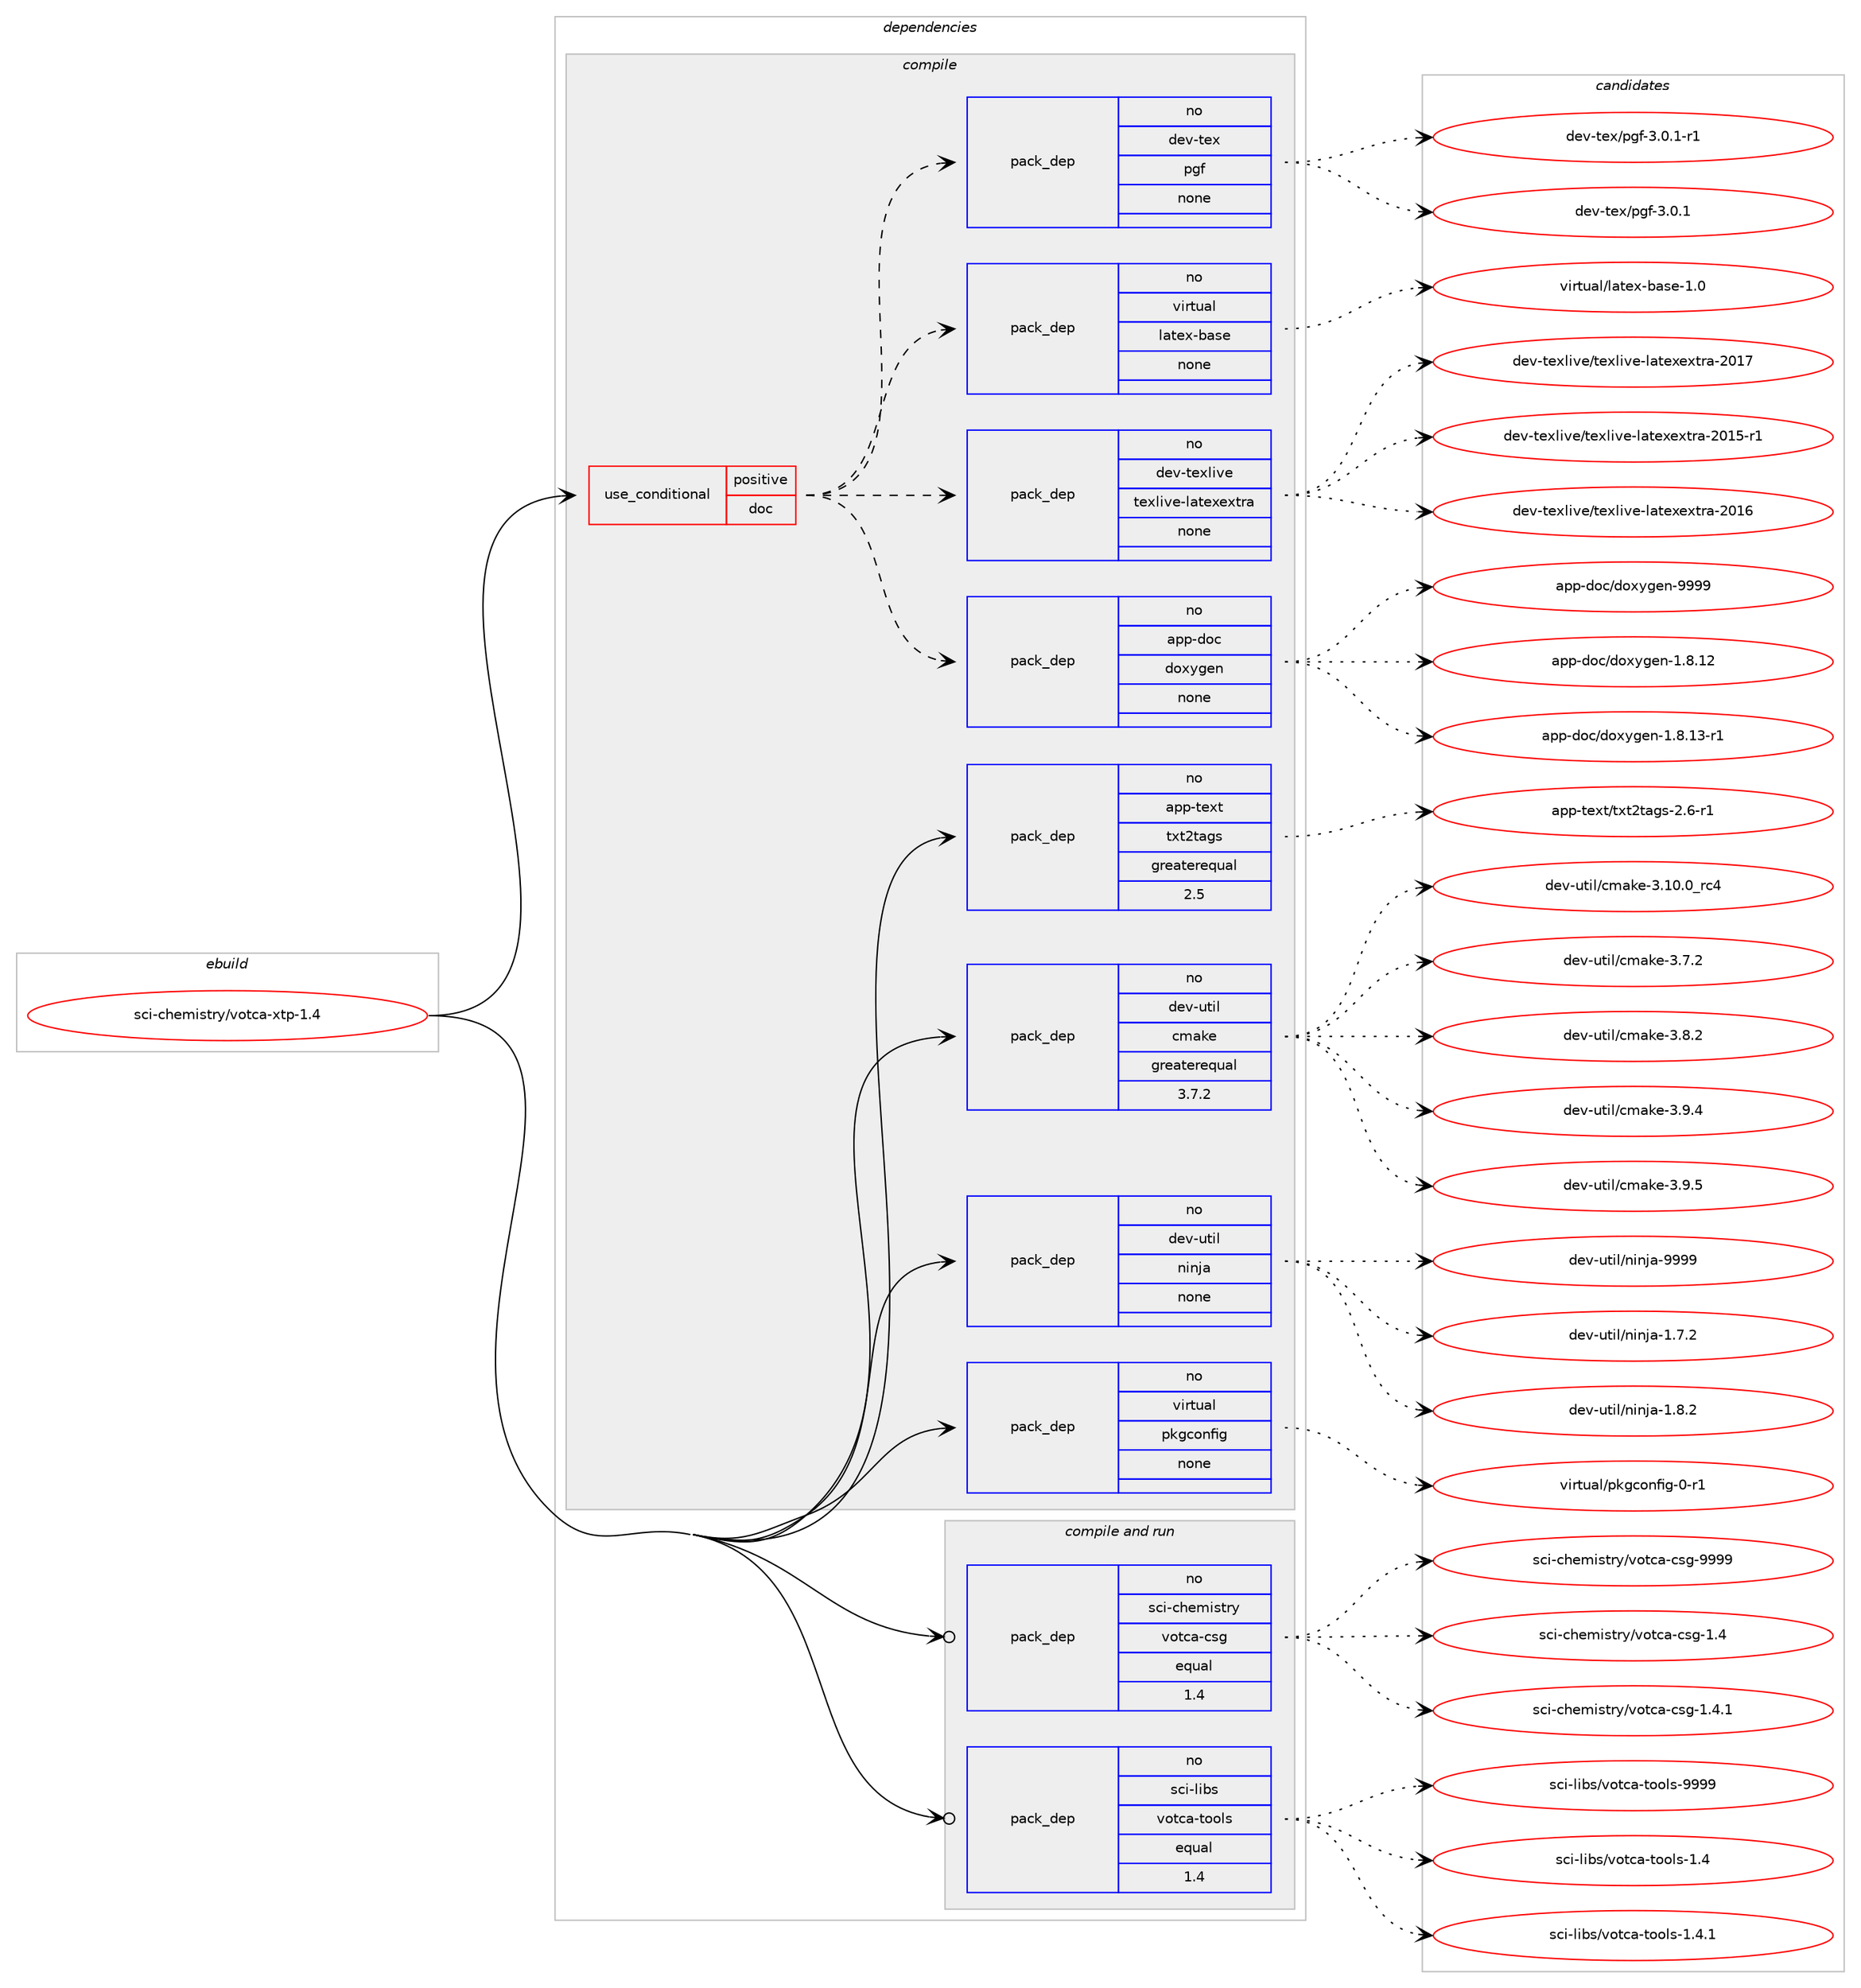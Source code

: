 digraph prolog {

# *************
# Graph options
# *************

newrank=true;
concentrate=true;
compound=true;
graph [rankdir=LR,fontname=Helvetica,fontsize=10,ranksep=1.5];#, ranksep=2.5, nodesep=0.2];
edge  [arrowhead=vee];
node  [fontname=Helvetica,fontsize=10];

# **********
# The ebuild
# **********

subgraph cluster_leftcol {
color=gray;
rank=same;
label=<<i>ebuild</i>>;
id [label="sci-chemistry/votca-xtp-1.4", color=red, width=4, href="../sci-chemistry/votca-xtp-1.4.svg"];
}

# ****************
# The dependencies
# ****************

subgraph cluster_midcol {
color=gray;
label=<<i>dependencies</i>>;
subgraph cluster_compile {
fillcolor="#eeeeee";
style=filled;
label=<<i>compile</i>>;
subgraph cond109754 {
dependency447288 [label=<<TABLE BORDER="0" CELLBORDER="1" CELLSPACING="0" CELLPADDING="4"><TR><TD ROWSPAN="3" CELLPADDING="10">use_conditional</TD></TR><TR><TD>positive</TD></TR><TR><TD>doc</TD></TR></TABLE>>, shape=none, color=red];
subgraph pack329755 {
dependency447289 [label=<<TABLE BORDER="0" CELLBORDER="1" CELLSPACING="0" CELLPADDING="4" WIDTH="220"><TR><TD ROWSPAN="6" CELLPADDING="30">pack_dep</TD></TR><TR><TD WIDTH="110">no</TD></TR><TR><TD>app-doc</TD></TR><TR><TD>doxygen</TD></TR><TR><TD>none</TD></TR><TR><TD></TD></TR></TABLE>>, shape=none, color=blue];
}
dependency447288:e -> dependency447289:w [weight=20,style="dashed",arrowhead="vee"];
subgraph pack329756 {
dependency447290 [label=<<TABLE BORDER="0" CELLBORDER="1" CELLSPACING="0" CELLPADDING="4" WIDTH="220"><TR><TD ROWSPAN="6" CELLPADDING="30">pack_dep</TD></TR><TR><TD WIDTH="110">no</TD></TR><TR><TD>dev-texlive</TD></TR><TR><TD>texlive-latexextra</TD></TR><TR><TD>none</TD></TR><TR><TD></TD></TR></TABLE>>, shape=none, color=blue];
}
dependency447288:e -> dependency447290:w [weight=20,style="dashed",arrowhead="vee"];
subgraph pack329757 {
dependency447291 [label=<<TABLE BORDER="0" CELLBORDER="1" CELLSPACING="0" CELLPADDING="4" WIDTH="220"><TR><TD ROWSPAN="6" CELLPADDING="30">pack_dep</TD></TR><TR><TD WIDTH="110">no</TD></TR><TR><TD>virtual</TD></TR><TR><TD>latex-base</TD></TR><TR><TD>none</TD></TR><TR><TD></TD></TR></TABLE>>, shape=none, color=blue];
}
dependency447288:e -> dependency447291:w [weight=20,style="dashed",arrowhead="vee"];
subgraph pack329758 {
dependency447292 [label=<<TABLE BORDER="0" CELLBORDER="1" CELLSPACING="0" CELLPADDING="4" WIDTH="220"><TR><TD ROWSPAN="6" CELLPADDING="30">pack_dep</TD></TR><TR><TD WIDTH="110">no</TD></TR><TR><TD>dev-tex</TD></TR><TR><TD>pgf</TD></TR><TR><TD>none</TD></TR><TR><TD></TD></TR></TABLE>>, shape=none, color=blue];
}
dependency447288:e -> dependency447292:w [weight=20,style="dashed",arrowhead="vee"];
}
id:e -> dependency447288:w [weight=20,style="solid",arrowhead="vee"];
subgraph pack329759 {
dependency447293 [label=<<TABLE BORDER="0" CELLBORDER="1" CELLSPACING="0" CELLPADDING="4" WIDTH="220"><TR><TD ROWSPAN="6" CELLPADDING="30">pack_dep</TD></TR><TR><TD WIDTH="110">no</TD></TR><TR><TD>app-text</TD></TR><TR><TD>txt2tags</TD></TR><TR><TD>greaterequal</TD></TR><TR><TD>2.5</TD></TR></TABLE>>, shape=none, color=blue];
}
id:e -> dependency447293:w [weight=20,style="solid",arrowhead="vee"];
subgraph pack329760 {
dependency447294 [label=<<TABLE BORDER="0" CELLBORDER="1" CELLSPACING="0" CELLPADDING="4" WIDTH="220"><TR><TD ROWSPAN="6" CELLPADDING="30">pack_dep</TD></TR><TR><TD WIDTH="110">no</TD></TR><TR><TD>dev-util</TD></TR><TR><TD>cmake</TD></TR><TR><TD>greaterequal</TD></TR><TR><TD>3.7.2</TD></TR></TABLE>>, shape=none, color=blue];
}
id:e -> dependency447294:w [weight=20,style="solid",arrowhead="vee"];
subgraph pack329761 {
dependency447295 [label=<<TABLE BORDER="0" CELLBORDER="1" CELLSPACING="0" CELLPADDING="4" WIDTH="220"><TR><TD ROWSPAN="6" CELLPADDING="30">pack_dep</TD></TR><TR><TD WIDTH="110">no</TD></TR><TR><TD>dev-util</TD></TR><TR><TD>ninja</TD></TR><TR><TD>none</TD></TR><TR><TD></TD></TR></TABLE>>, shape=none, color=blue];
}
id:e -> dependency447295:w [weight=20,style="solid",arrowhead="vee"];
subgraph pack329762 {
dependency447296 [label=<<TABLE BORDER="0" CELLBORDER="1" CELLSPACING="0" CELLPADDING="4" WIDTH="220"><TR><TD ROWSPAN="6" CELLPADDING="30">pack_dep</TD></TR><TR><TD WIDTH="110">no</TD></TR><TR><TD>virtual</TD></TR><TR><TD>pkgconfig</TD></TR><TR><TD>none</TD></TR><TR><TD></TD></TR></TABLE>>, shape=none, color=blue];
}
id:e -> dependency447296:w [weight=20,style="solid",arrowhead="vee"];
}
subgraph cluster_compileandrun {
fillcolor="#eeeeee";
style=filled;
label=<<i>compile and run</i>>;
subgraph pack329763 {
dependency447297 [label=<<TABLE BORDER="0" CELLBORDER="1" CELLSPACING="0" CELLPADDING="4" WIDTH="220"><TR><TD ROWSPAN="6" CELLPADDING="30">pack_dep</TD></TR><TR><TD WIDTH="110">no</TD></TR><TR><TD>sci-chemistry</TD></TR><TR><TD>votca-csg</TD></TR><TR><TD>equal</TD></TR><TR><TD>1.4</TD></TR></TABLE>>, shape=none, color=blue];
}
id:e -> dependency447297:w [weight=20,style="solid",arrowhead="odotvee"];
subgraph pack329764 {
dependency447298 [label=<<TABLE BORDER="0" CELLBORDER="1" CELLSPACING="0" CELLPADDING="4" WIDTH="220"><TR><TD ROWSPAN="6" CELLPADDING="30">pack_dep</TD></TR><TR><TD WIDTH="110">no</TD></TR><TR><TD>sci-libs</TD></TR><TR><TD>votca-tools</TD></TR><TR><TD>equal</TD></TR><TR><TD>1.4</TD></TR></TABLE>>, shape=none, color=blue];
}
id:e -> dependency447298:w [weight=20,style="solid",arrowhead="odotvee"];
}
subgraph cluster_run {
fillcolor="#eeeeee";
style=filled;
label=<<i>run</i>>;
}
}

# **************
# The candidates
# **************

subgraph cluster_choices {
rank=same;
color=gray;
label=<<i>candidates</i>>;

subgraph choice329755 {
color=black;
nodesep=1;
choice9711211245100111994710011112012110310111045494656464950 [label="app-doc/doxygen-1.8.12", color=red, width=4,href="../app-doc/doxygen-1.8.12.svg"];
choice97112112451001119947100111120121103101110454946564649514511449 [label="app-doc/doxygen-1.8.13-r1", color=red, width=4,href="../app-doc/doxygen-1.8.13-r1.svg"];
choice971121124510011199471001111201211031011104557575757 [label="app-doc/doxygen-9999", color=red, width=4,href="../app-doc/doxygen-9999.svg"];
dependency447289:e -> choice9711211245100111994710011112012110310111045494656464950:w [style=dotted,weight="100"];
dependency447289:e -> choice97112112451001119947100111120121103101110454946564649514511449:w [style=dotted,weight="100"];
dependency447289:e -> choice971121124510011199471001111201211031011104557575757:w [style=dotted,weight="100"];
}
subgraph choice329756 {
color=black;
nodesep=1;
choice100101118451161011201081051181014711610112010810511810145108971161011201011201161149745504849534511449 [label="dev-texlive/texlive-latexextra-2015-r1", color=red, width=4,href="../dev-texlive/texlive-latexextra-2015-r1.svg"];
choice10010111845116101120108105118101471161011201081051181014510897116101120101120116114974550484954 [label="dev-texlive/texlive-latexextra-2016", color=red, width=4,href="../dev-texlive/texlive-latexextra-2016.svg"];
choice10010111845116101120108105118101471161011201081051181014510897116101120101120116114974550484955 [label="dev-texlive/texlive-latexextra-2017", color=red, width=4,href="../dev-texlive/texlive-latexextra-2017.svg"];
dependency447290:e -> choice100101118451161011201081051181014711610112010810511810145108971161011201011201161149745504849534511449:w [style=dotted,weight="100"];
dependency447290:e -> choice10010111845116101120108105118101471161011201081051181014510897116101120101120116114974550484954:w [style=dotted,weight="100"];
dependency447290:e -> choice10010111845116101120108105118101471161011201081051181014510897116101120101120116114974550484955:w [style=dotted,weight="100"];
}
subgraph choice329757 {
color=black;
nodesep=1;
choice11810511411611797108471089711610112045989711510145494648 [label="virtual/latex-base-1.0", color=red, width=4,href="../virtual/latex-base-1.0.svg"];
dependency447291:e -> choice11810511411611797108471089711610112045989711510145494648:w [style=dotted,weight="100"];
}
subgraph choice329758 {
color=black;
nodesep=1;
choice1001011184511610112047112103102455146484649 [label="dev-tex/pgf-3.0.1", color=red, width=4,href="../dev-tex/pgf-3.0.1.svg"];
choice10010111845116101120471121031024551464846494511449 [label="dev-tex/pgf-3.0.1-r1", color=red, width=4,href="../dev-tex/pgf-3.0.1-r1.svg"];
dependency447292:e -> choice1001011184511610112047112103102455146484649:w [style=dotted,weight="100"];
dependency447292:e -> choice10010111845116101120471121031024551464846494511449:w [style=dotted,weight="100"];
}
subgraph choice329759 {
color=black;
nodesep=1;
choice9711211245116101120116471161201165011697103115455046544511449 [label="app-text/txt2tags-2.6-r1", color=red, width=4,href="../app-text/txt2tags-2.6-r1.svg"];
dependency447293:e -> choice9711211245116101120116471161201165011697103115455046544511449:w [style=dotted,weight="100"];
}
subgraph choice329760 {
color=black;
nodesep=1;
choice1001011184511711610510847991099710710145514649484648951149952 [label="dev-util/cmake-3.10.0_rc4", color=red, width=4,href="../dev-util/cmake-3.10.0_rc4.svg"];
choice10010111845117116105108479910997107101455146554650 [label="dev-util/cmake-3.7.2", color=red, width=4,href="../dev-util/cmake-3.7.2.svg"];
choice10010111845117116105108479910997107101455146564650 [label="dev-util/cmake-3.8.2", color=red, width=4,href="../dev-util/cmake-3.8.2.svg"];
choice10010111845117116105108479910997107101455146574652 [label="dev-util/cmake-3.9.4", color=red, width=4,href="../dev-util/cmake-3.9.4.svg"];
choice10010111845117116105108479910997107101455146574653 [label="dev-util/cmake-3.9.5", color=red, width=4,href="../dev-util/cmake-3.9.5.svg"];
dependency447294:e -> choice1001011184511711610510847991099710710145514649484648951149952:w [style=dotted,weight="100"];
dependency447294:e -> choice10010111845117116105108479910997107101455146554650:w [style=dotted,weight="100"];
dependency447294:e -> choice10010111845117116105108479910997107101455146564650:w [style=dotted,weight="100"];
dependency447294:e -> choice10010111845117116105108479910997107101455146574652:w [style=dotted,weight="100"];
dependency447294:e -> choice10010111845117116105108479910997107101455146574653:w [style=dotted,weight="100"];
}
subgraph choice329761 {
color=black;
nodesep=1;
choice100101118451171161051084711010511010697454946554650 [label="dev-util/ninja-1.7.2", color=red, width=4,href="../dev-util/ninja-1.7.2.svg"];
choice100101118451171161051084711010511010697454946564650 [label="dev-util/ninja-1.8.2", color=red, width=4,href="../dev-util/ninja-1.8.2.svg"];
choice1001011184511711610510847110105110106974557575757 [label="dev-util/ninja-9999", color=red, width=4,href="../dev-util/ninja-9999.svg"];
dependency447295:e -> choice100101118451171161051084711010511010697454946554650:w [style=dotted,weight="100"];
dependency447295:e -> choice100101118451171161051084711010511010697454946564650:w [style=dotted,weight="100"];
dependency447295:e -> choice1001011184511711610510847110105110106974557575757:w [style=dotted,weight="100"];
}
subgraph choice329762 {
color=black;
nodesep=1;
choice11810511411611797108471121071039911111010210510345484511449 [label="virtual/pkgconfig-0-r1", color=red, width=4,href="../virtual/pkgconfig-0-r1.svg"];
dependency447296:e -> choice11810511411611797108471121071039911111010210510345484511449:w [style=dotted,weight="100"];
}
subgraph choice329763 {
color=black;
nodesep=1;
choice115991054599104101109105115116114121471181111169997459911510345494652 [label="sci-chemistry/votca-csg-1.4", color=red, width=4,href="../sci-chemistry/votca-csg-1.4.svg"];
choice1159910545991041011091051151161141214711811111699974599115103454946524649 [label="sci-chemistry/votca-csg-1.4.1", color=red, width=4,href="../sci-chemistry/votca-csg-1.4.1.svg"];
choice11599105459910410110910511511611412147118111116999745991151034557575757 [label="sci-chemistry/votca-csg-9999", color=red, width=4,href="../sci-chemistry/votca-csg-9999.svg"];
dependency447297:e -> choice115991054599104101109105115116114121471181111169997459911510345494652:w [style=dotted,weight="100"];
dependency447297:e -> choice1159910545991041011091051151161141214711811111699974599115103454946524649:w [style=dotted,weight="100"];
dependency447297:e -> choice11599105459910410110910511511611412147118111116999745991151034557575757:w [style=dotted,weight="100"];
}
subgraph choice329764 {
color=black;
nodesep=1;
choice1159910545108105981154711811111699974511611111110811545494652 [label="sci-libs/votca-tools-1.4", color=red, width=4,href="../sci-libs/votca-tools-1.4.svg"];
choice11599105451081059811547118111116999745116111111108115454946524649 [label="sci-libs/votca-tools-1.4.1", color=red, width=4,href="../sci-libs/votca-tools-1.4.1.svg"];
choice115991054510810598115471181111169997451161111111081154557575757 [label="sci-libs/votca-tools-9999", color=red, width=4,href="../sci-libs/votca-tools-9999.svg"];
dependency447298:e -> choice1159910545108105981154711811111699974511611111110811545494652:w [style=dotted,weight="100"];
dependency447298:e -> choice11599105451081059811547118111116999745116111111108115454946524649:w [style=dotted,weight="100"];
dependency447298:e -> choice115991054510810598115471181111169997451161111111081154557575757:w [style=dotted,weight="100"];
}
}

}
